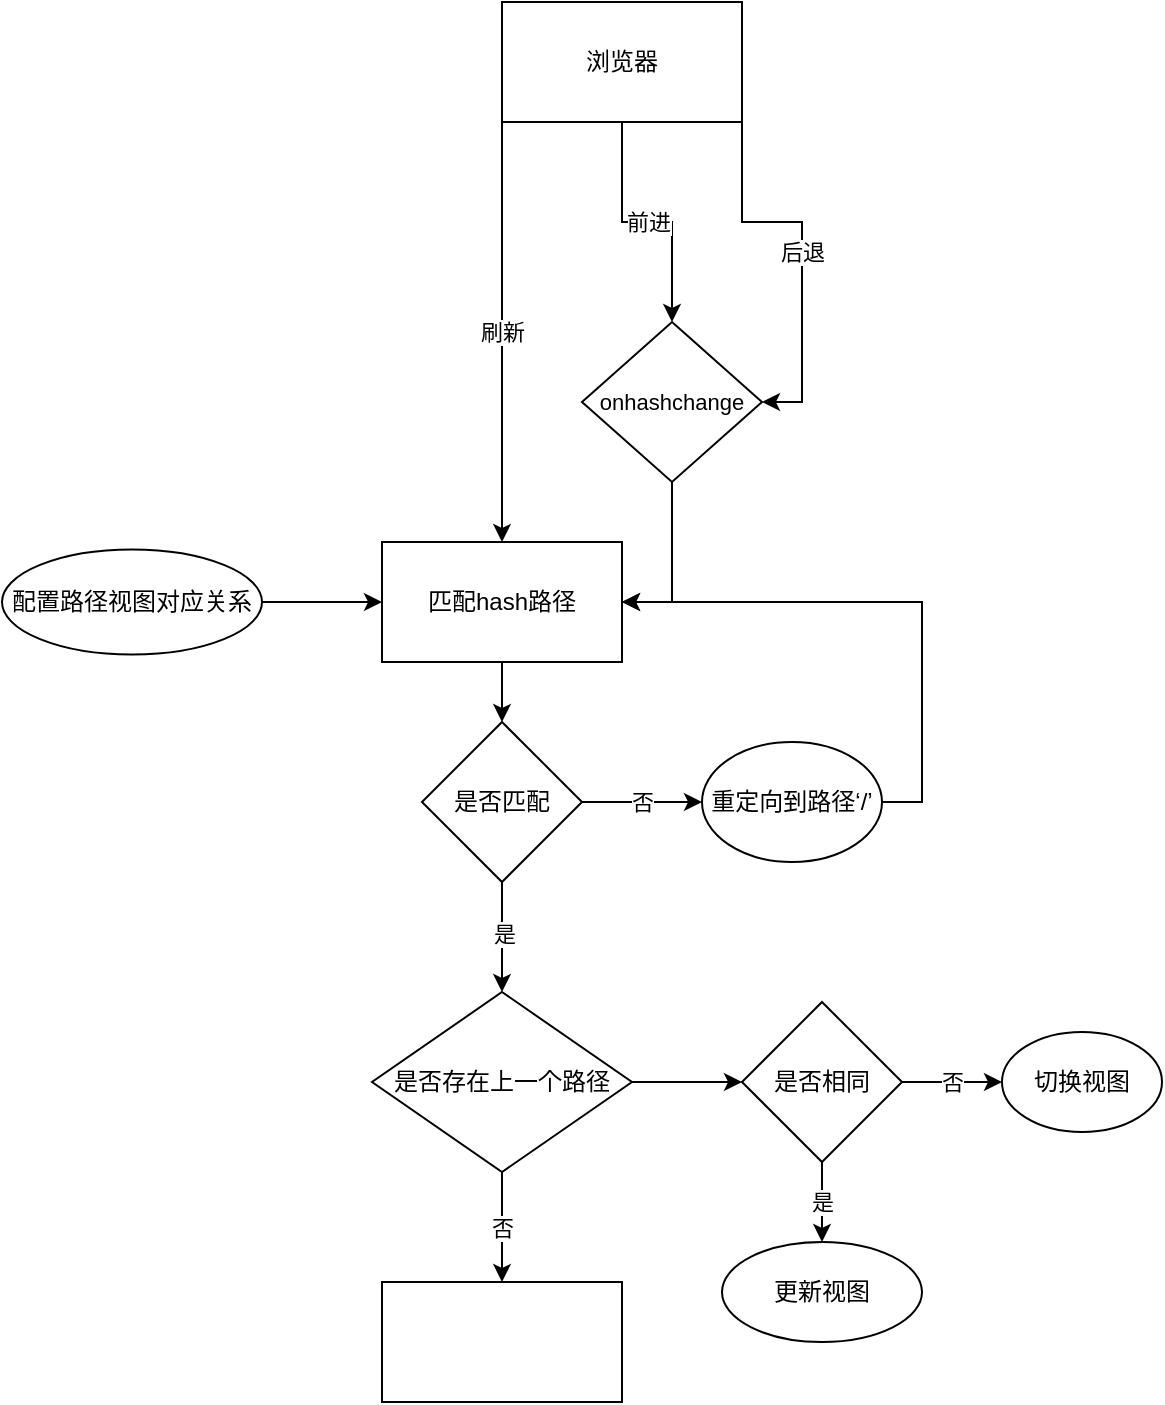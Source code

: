 <mxfile version="13.7.9" type="device"><diagram id="VOZkKNTBiSbUt90-dBjI" name="第 1 页"><mxGraphModel dx="946" dy="543" grid="1" gridSize="10" guides="1" tooltips="1" connect="1" arrows="1" fold="1" page="1" pageScale="1" pageWidth="827" pageHeight="1169" math="0" shadow="0"><root><mxCell id="Qky51fQpLMy1iZskvLuw-0"/><mxCell id="Qky51fQpLMy1iZskvLuw-1" parent="Qky51fQpLMy1iZskvLuw-0"/><mxCell id="zvkZAO4OZKTQOydzr02d-4" value="刷新" style="edgeStyle=orthogonalEdgeStyle;rounded=0;orthogonalLoop=1;jettySize=auto;html=1;exitX=0;exitY=1;exitDx=0;exitDy=0;" edge="1" parent="Qky51fQpLMy1iZskvLuw-1" source="zvkZAO4OZKTQOydzr02d-0" target="zvkZAO4OZKTQOydzr02d-15"><mxGeometry relative="1" as="geometry"><mxPoint x="320" y="180" as="targetPoint"/></mxGeometry></mxCell><mxCell id="zvkZAO4OZKTQOydzr02d-5" value="前进" style="edgeStyle=orthogonalEdgeStyle;rounded=0;orthogonalLoop=1;jettySize=auto;html=1;exitX=0.5;exitY=1;exitDx=0;exitDy=0;entryX=0.5;entryY=0;entryDx=0;entryDy=0;" edge="1" parent="Qky51fQpLMy1iZskvLuw-1" source="zvkZAO4OZKTQOydzr02d-0" target="zvkZAO4OZKTQOydzr02d-11"><mxGeometry relative="1" as="geometry"><mxPoint x="450" y="160" as="targetPoint"/></mxGeometry></mxCell><mxCell id="zvkZAO4OZKTQOydzr02d-6" value="后退" style="edgeStyle=orthogonalEdgeStyle;rounded=0;orthogonalLoop=1;jettySize=auto;html=1;exitX=1;exitY=1;exitDx=0;exitDy=0;entryX=1;entryY=0.5;entryDx=0;entryDy=0;" edge="1" parent="Qky51fQpLMy1iZskvLuw-1" source="zvkZAO4OZKTQOydzr02d-0" target="zvkZAO4OZKTQOydzr02d-11"><mxGeometry relative="1" as="geometry"><mxPoint x="410" y="150" as="targetPoint"/></mxGeometry></mxCell><mxCell id="zvkZAO4OZKTQOydzr02d-0" value="浏览器" style="rounded=0;whiteSpace=wrap;html=1;" vertex="1" parent="Qky51fQpLMy1iZskvLuw-1"><mxGeometry x="320" width="120" height="60" as="geometry"/></mxCell><mxCell id="zvkZAO4OZKTQOydzr02d-16" style="edgeStyle=orthogonalEdgeStyle;rounded=0;orthogonalLoop=1;jettySize=auto;html=1;exitX=0.5;exitY=1;exitDx=0;exitDy=0;entryX=1;entryY=0.5;entryDx=0;entryDy=0;" edge="1" parent="Qky51fQpLMy1iZskvLuw-1" source="zvkZAO4OZKTQOydzr02d-11" target="zvkZAO4OZKTQOydzr02d-15"><mxGeometry relative="1" as="geometry"/></mxCell><mxCell id="zvkZAO4OZKTQOydzr02d-11" value="&lt;font style=&quot;font-size: 11px&quot;&gt;onhashchange&lt;/font&gt;" style="rhombus;whiteSpace=wrap;html=1;" vertex="1" parent="Qky51fQpLMy1iZskvLuw-1"><mxGeometry x="360" y="160" width="90" height="80" as="geometry"/></mxCell><mxCell id="zvkZAO4OZKTQOydzr02d-22" value="" style="edgeStyle=orthogonalEdgeStyle;rounded=0;orthogonalLoop=1;jettySize=auto;html=1;" edge="1" parent="Qky51fQpLMy1iZskvLuw-1" source="zvkZAO4OZKTQOydzr02d-15" target="zvkZAO4OZKTQOydzr02d-21"><mxGeometry relative="1" as="geometry"/></mxCell><mxCell id="zvkZAO4OZKTQOydzr02d-15" value="匹配hash路径" style="rounded=0;whiteSpace=wrap;html=1;" vertex="1" parent="Qky51fQpLMy1iZskvLuw-1"><mxGeometry x="260" y="270" width="120" height="60" as="geometry"/></mxCell><mxCell id="zvkZAO4OZKTQOydzr02d-20" style="edgeStyle=orthogonalEdgeStyle;rounded=0;orthogonalLoop=1;jettySize=auto;html=1;" edge="1" parent="Qky51fQpLMy1iZskvLuw-1" source="zvkZAO4OZKTQOydzr02d-19" target="zvkZAO4OZKTQOydzr02d-15"><mxGeometry relative="1" as="geometry"/></mxCell><mxCell id="zvkZAO4OZKTQOydzr02d-19" value="配置路径视图对应关系" style="ellipse;whiteSpace=wrap;html=1;" vertex="1" parent="Qky51fQpLMy1iZskvLuw-1"><mxGeometry x="70" y="273.75" width="130" height="52.5" as="geometry"/></mxCell><mxCell id="zvkZAO4OZKTQOydzr02d-24" value="否" style="edgeStyle=orthogonalEdgeStyle;rounded=0;orthogonalLoop=1;jettySize=auto;html=1;" edge="1" parent="Qky51fQpLMy1iZskvLuw-1" source="zvkZAO4OZKTQOydzr02d-21" target="zvkZAO4OZKTQOydzr02d-23"><mxGeometry relative="1" as="geometry"/></mxCell><mxCell id="zvkZAO4OZKTQOydzr02d-29" value="" style="edgeStyle=orthogonalEdgeStyle;rounded=0;orthogonalLoop=1;jettySize=auto;html=1;entryX=0.5;entryY=0;entryDx=0;entryDy=0;" edge="1" parent="Qky51fQpLMy1iZskvLuw-1" source="zvkZAO4OZKTQOydzr02d-21" target="zvkZAO4OZKTQOydzr02d-38"><mxGeometry relative="1" as="geometry"><mxPoint x="320" y="500" as="targetPoint"/></mxGeometry></mxCell><mxCell id="zvkZAO4OZKTQOydzr02d-30" value="是" style="edgeLabel;html=1;align=center;verticalAlign=middle;resizable=0;points=[];" vertex="1" connectable="0" parent="zvkZAO4OZKTQOydzr02d-29"><mxGeometry x="-0.05" y="1" relative="1" as="geometry"><mxPoint as="offset"/></mxGeometry></mxCell><mxCell id="zvkZAO4OZKTQOydzr02d-21" value="是否匹配" style="rhombus;whiteSpace=wrap;html=1;rounded=0;" vertex="1" parent="Qky51fQpLMy1iZskvLuw-1"><mxGeometry x="280" y="360" width="80" height="80" as="geometry"/></mxCell><mxCell id="zvkZAO4OZKTQOydzr02d-27" style="edgeStyle=orthogonalEdgeStyle;rounded=0;orthogonalLoop=1;jettySize=auto;html=1;entryX=1;entryY=0.5;entryDx=0;entryDy=0;exitX=1;exitY=0.5;exitDx=0;exitDy=0;" edge="1" parent="Qky51fQpLMy1iZskvLuw-1" source="zvkZAO4OZKTQOydzr02d-23" target="zvkZAO4OZKTQOydzr02d-15"><mxGeometry relative="1" as="geometry"/></mxCell><mxCell id="zvkZAO4OZKTQOydzr02d-23" value="重定向到路径‘/’" style="ellipse;whiteSpace=wrap;html=1;rounded=0;" vertex="1" parent="Qky51fQpLMy1iZskvLuw-1"><mxGeometry x="420" y="370" width="90" height="60" as="geometry"/></mxCell><mxCell id="zvkZAO4OZKTQOydzr02d-40" value="否" style="edgeStyle=orthogonalEdgeStyle;rounded=0;orthogonalLoop=1;jettySize=auto;html=1;" edge="1" parent="Qky51fQpLMy1iZskvLuw-1" source="zvkZAO4OZKTQOydzr02d-38" target="zvkZAO4OZKTQOydzr02d-39"><mxGeometry relative="1" as="geometry"/></mxCell><mxCell id="zvkZAO4OZKTQOydzr02d-45" value="" style="edgeStyle=orthogonalEdgeStyle;rounded=0;orthogonalLoop=1;jettySize=auto;html=1;" edge="1" parent="Qky51fQpLMy1iZskvLuw-1" source="zvkZAO4OZKTQOydzr02d-38" target="zvkZAO4OZKTQOydzr02d-44"><mxGeometry relative="1" as="geometry"/></mxCell><mxCell id="zvkZAO4OZKTQOydzr02d-38" value="是否存在上一个路径" style="rhombus;whiteSpace=wrap;html=1;" vertex="1" parent="Qky51fQpLMy1iZskvLuw-1"><mxGeometry x="255" y="495" width="130" height="90" as="geometry"/></mxCell><mxCell id="zvkZAO4OZKTQOydzr02d-39" value="&amp;nbsp;" style="whiteSpace=wrap;html=1;" vertex="1" parent="Qky51fQpLMy1iZskvLuw-1"><mxGeometry x="260" y="640" width="120" height="60" as="geometry"/></mxCell><mxCell id="zvkZAO4OZKTQOydzr02d-42" value="切换视图" style="ellipse;whiteSpace=wrap;html=1;" vertex="1" parent="Qky51fQpLMy1iZskvLuw-1"><mxGeometry x="570" y="515" width="80" height="50" as="geometry"/></mxCell><mxCell id="zvkZAO4OZKTQOydzr02d-46" value="否" style="edgeStyle=orthogonalEdgeStyle;rounded=0;orthogonalLoop=1;jettySize=auto;html=1;" edge="1" parent="Qky51fQpLMy1iZskvLuw-1" source="zvkZAO4OZKTQOydzr02d-44" target="zvkZAO4OZKTQOydzr02d-42"><mxGeometry relative="1" as="geometry"/></mxCell><mxCell id="zvkZAO4OZKTQOydzr02d-48" value="是" style="edgeStyle=orthogonalEdgeStyle;rounded=0;orthogonalLoop=1;jettySize=auto;html=1;" edge="1" parent="Qky51fQpLMy1iZskvLuw-1" source="zvkZAO4OZKTQOydzr02d-44" target="zvkZAO4OZKTQOydzr02d-47"><mxGeometry relative="1" as="geometry"/></mxCell><mxCell id="zvkZAO4OZKTQOydzr02d-44" value="是否相同" style="rhombus;whiteSpace=wrap;html=1;" vertex="1" parent="Qky51fQpLMy1iZskvLuw-1"><mxGeometry x="440" y="500" width="80" height="80" as="geometry"/></mxCell><mxCell id="zvkZAO4OZKTQOydzr02d-47" value="更新视图" style="ellipse;whiteSpace=wrap;html=1;" vertex="1" parent="Qky51fQpLMy1iZskvLuw-1"><mxGeometry x="430" y="620" width="100" height="50" as="geometry"/></mxCell></root></mxGraphModel></diagram></mxfile>